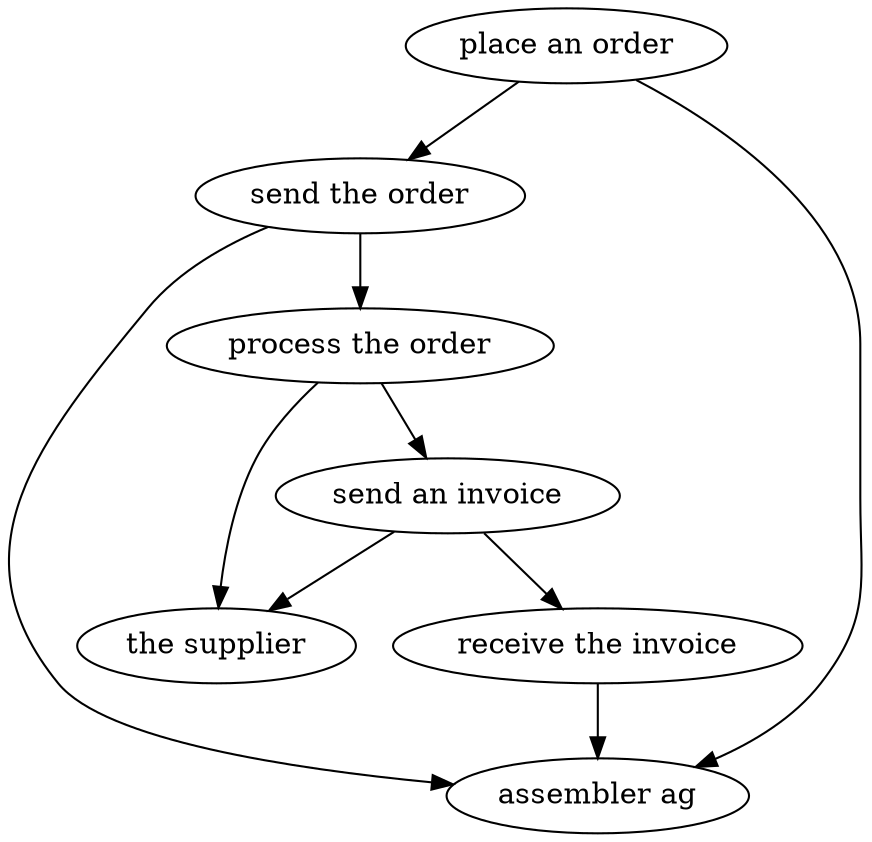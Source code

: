 strict digraph "doc-6.2" {
	graph [name="doc-6.2"];
	"place an order"	[attrs="{'type': 'Activity', 'label': 'place an order'}"];
	"send the order"	[attrs="{'type': 'Activity', 'label': 'send the order'}"];
	"place an order" -> "send the order"	[attrs="{'type': 'flow', 'label': 'flow'}"];
	"assembler ag"	[attrs="{'type': 'Actor', 'label': 'assembler ag'}"];
	"place an order" -> "assembler ag"	[attrs="{'type': 'actor performer', 'label': 'actor performer'}"];
	"process the order"	[attrs="{'type': 'Activity', 'label': 'process the order'}"];
	"send the order" -> "process the order"	[attrs="{'type': 'flow', 'label': 'flow'}"];
	"send the order" -> "assembler ag"	[attrs="{'type': 'actor performer', 'label': 'actor performer'}"];
	"send an invoice"	[attrs="{'type': 'Activity', 'label': 'send an invoice'}"];
	"process the order" -> "send an invoice"	[attrs="{'type': 'flow', 'label': 'flow'}"];
	"the supplier"	[attrs="{'type': 'Actor', 'label': 'the supplier'}"];
	"process the order" -> "the supplier"	[attrs="{'type': 'actor performer', 'label': 'actor performer'}"];
	"receive the invoice"	[attrs="{'type': 'Activity', 'label': 'receive the invoice'}"];
	"send an invoice" -> "receive the invoice"	[attrs="{'type': 'flow', 'label': 'flow'}"];
	"send an invoice" -> "the supplier"	[attrs="{'type': 'actor performer', 'label': 'actor performer'}"];
	"receive the invoice" -> "assembler ag"	[attrs="{'type': 'actor performer', 'label': 'actor performer'}"];
}
